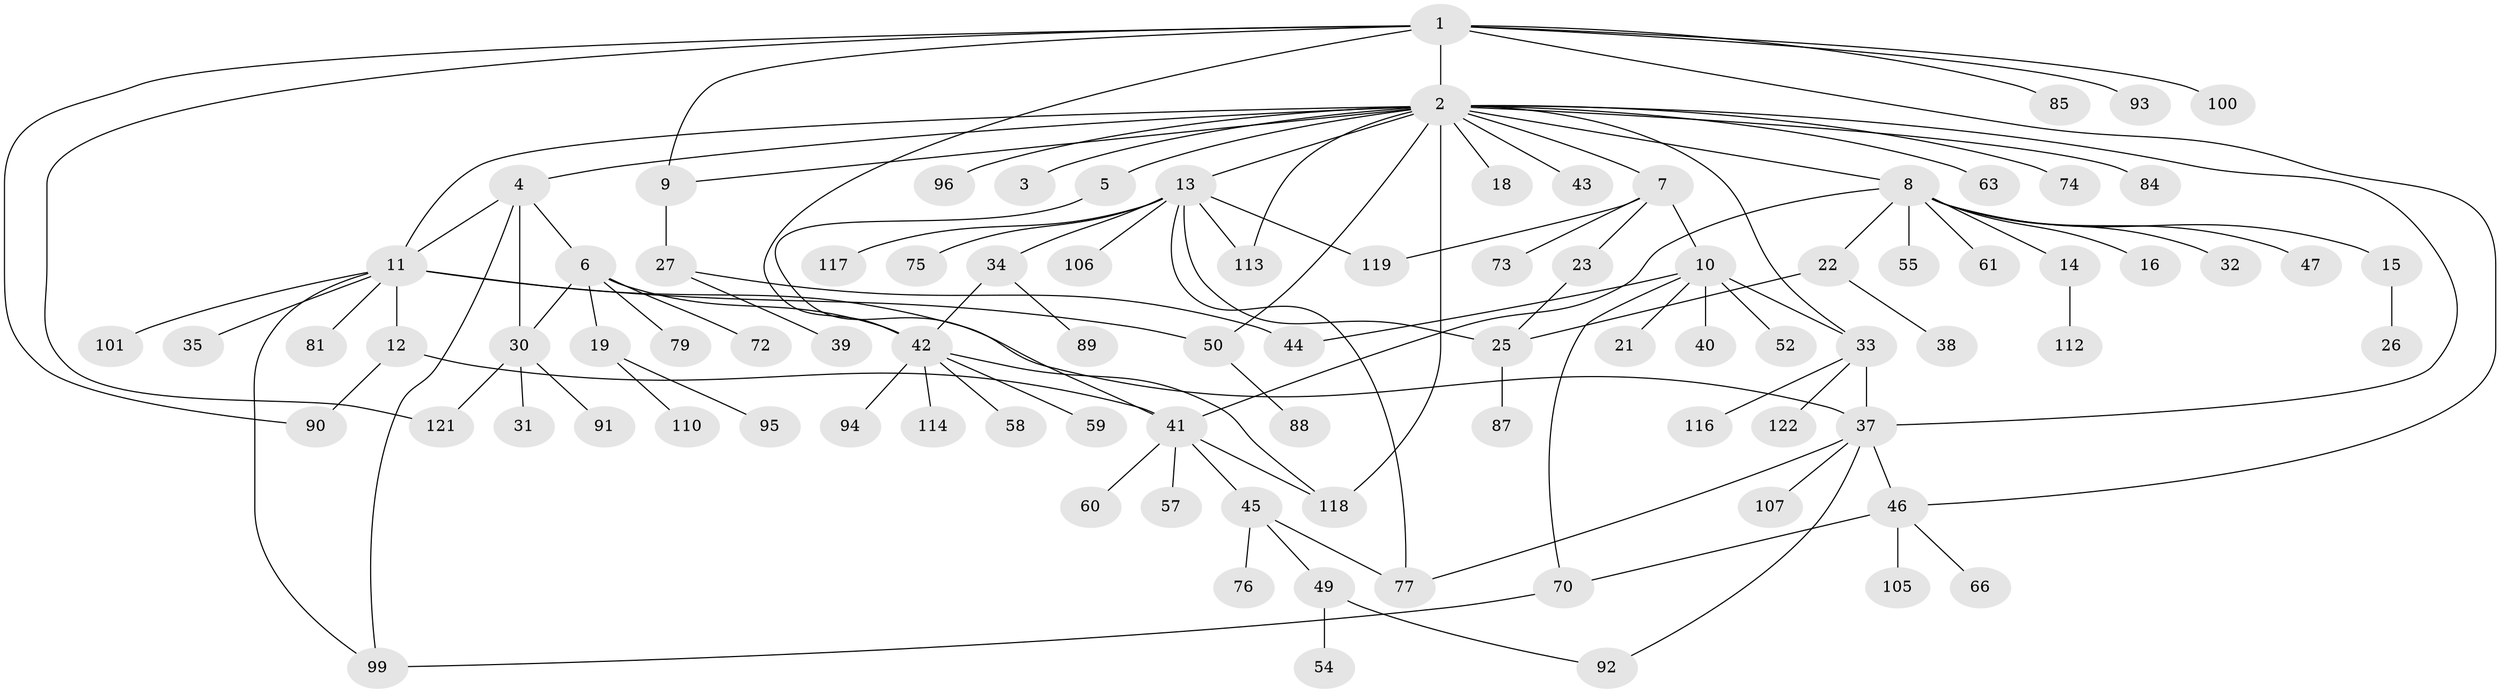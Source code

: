 // Generated by graph-tools (version 1.1) at 2025/51/02/27/25 19:51:59]
// undirected, 90 vertices, 116 edges
graph export_dot {
graph [start="1"]
  node [color=gray90,style=filled];
  1 [super="+98"];
  2 [super="+83"];
  3;
  4;
  5;
  6 [super="+78"];
  7 [super="+120"];
  8 [super="+68"];
  9;
  10 [super="+20"];
  11 [super="+17"];
  12 [super="+53"];
  13 [super="+24"];
  14 [super="+62"];
  15 [super="+80"];
  16 [super="+109"];
  18;
  19 [super="+65"];
  21 [super="+29"];
  22 [super="+67"];
  23 [super="+82"];
  25 [super="+71"];
  26;
  27 [super="+28"];
  30 [super="+115"];
  31 [super="+86"];
  32;
  33 [super="+36"];
  34 [super="+69"];
  35;
  37 [super="+64"];
  38;
  39;
  40;
  41 [super="+111"];
  42 [super="+51"];
  43;
  44;
  45 [super="+102"];
  46 [super="+48"];
  47;
  49;
  50 [super="+56"];
  52;
  54;
  55 [super="+104"];
  57;
  58;
  59;
  60;
  61;
  63;
  66;
  70 [super="+97"];
  72;
  73;
  74;
  75 [super="+103"];
  76;
  77;
  79;
  81;
  84;
  85;
  87;
  88;
  89;
  90;
  91;
  92 [super="+108"];
  93;
  94;
  95;
  96;
  99;
  100;
  101;
  105;
  106;
  107;
  110;
  112;
  113;
  114;
  116;
  117;
  118;
  119;
  121;
  122;
  1 -- 2;
  1 -- 9;
  1 -- 42;
  1 -- 85;
  1 -- 90;
  1 -- 93;
  1 -- 100;
  1 -- 121;
  1 -- 46;
  2 -- 3;
  2 -- 4;
  2 -- 5;
  2 -- 7;
  2 -- 8;
  2 -- 9;
  2 -- 11;
  2 -- 13;
  2 -- 18;
  2 -- 33 [weight=2];
  2 -- 37;
  2 -- 43;
  2 -- 50;
  2 -- 63;
  2 -- 74;
  2 -- 84;
  2 -- 96;
  2 -- 113;
  2 -- 118 [weight=2];
  4 -- 6;
  4 -- 11;
  4 -- 30;
  4 -- 99;
  5 -- 41;
  6 -- 19;
  6 -- 42;
  6 -- 72;
  6 -- 79;
  6 -- 30;
  7 -- 10;
  7 -- 23;
  7 -- 73;
  7 -- 119;
  8 -- 14;
  8 -- 15;
  8 -- 16;
  8 -- 22;
  8 -- 32;
  8 -- 41;
  8 -- 47;
  8 -- 55;
  8 -- 61;
  9 -- 27;
  10 -- 33;
  10 -- 40;
  10 -- 44;
  10 -- 52;
  10 -- 21;
  10 -- 70;
  11 -- 12;
  11 -- 37;
  11 -- 81;
  11 -- 99;
  11 -- 101;
  11 -- 35;
  11 -- 50;
  12 -- 41;
  12 -- 90;
  13 -- 34;
  13 -- 106;
  13 -- 75;
  13 -- 77;
  13 -- 113;
  13 -- 117;
  13 -- 119;
  13 -- 25;
  14 -- 112;
  15 -- 26;
  19 -- 95;
  19 -- 110;
  22 -- 38;
  22 -- 25 [weight=2];
  23 -- 25;
  25 -- 87;
  27 -- 39;
  27 -- 44;
  30 -- 31;
  30 -- 91;
  30 -- 121;
  33 -- 37;
  33 -- 116;
  33 -- 122;
  34 -- 42;
  34 -- 89;
  37 -- 46;
  37 -- 77;
  37 -- 92;
  37 -- 107;
  41 -- 45;
  41 -- 57;
  41 -- 60;
  41 -- 118;
  42 -- 58;
  42 -- 59;
  42 -- 94;
  42 -- 118;
  42 -- 114;
  45 -- 49;
  45 -- 76;
  45 -- 77;
  46 -- 105;
  46 -- 66;
  46 -- 70;
  49 -- 54;
  49 -- 92;
  50 -- 88;
  70 -- 99;
}
